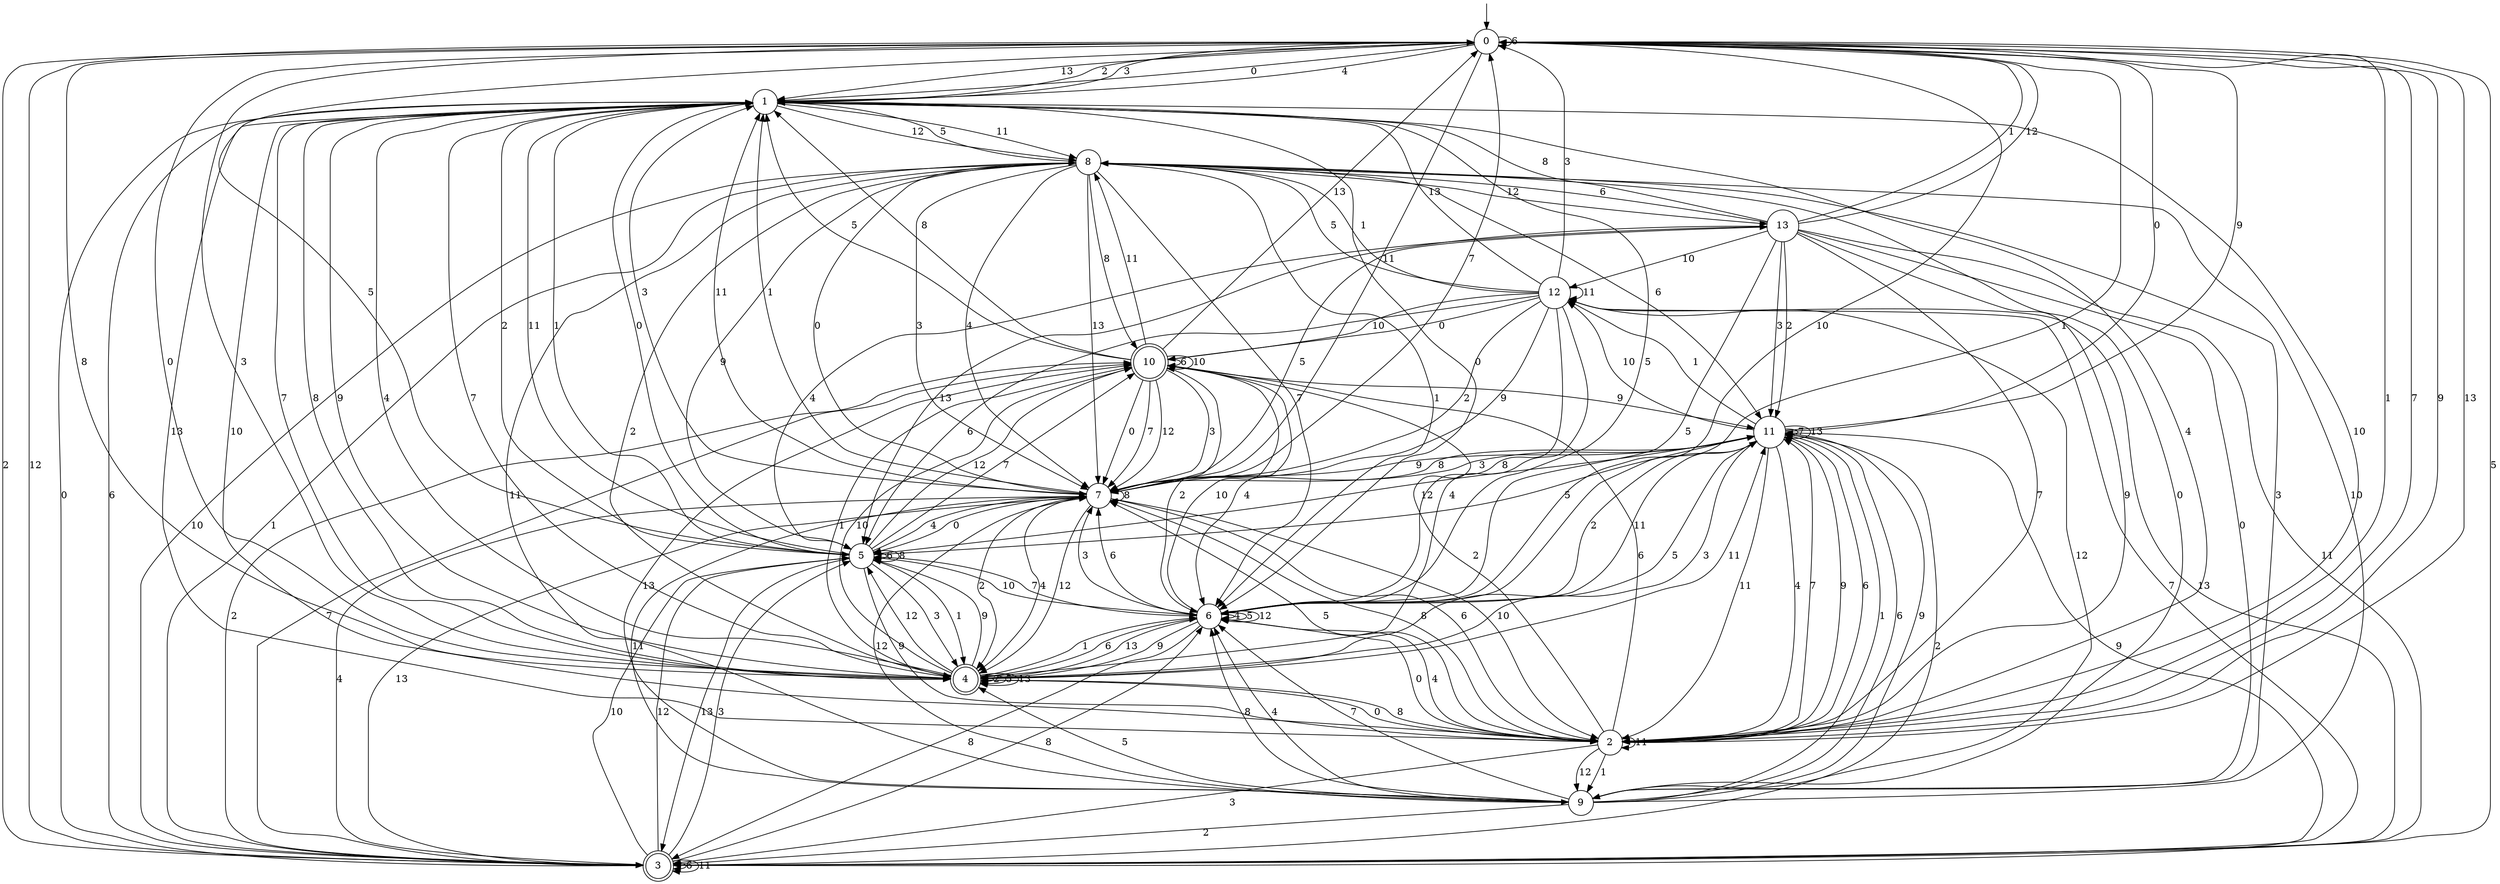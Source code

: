 digraph g {

	s0 [shape="circle" label="0"];
	s1 [shape="circle" label="1"];
	s2 [shape="circle" label="2"];
	s3 [shape="doublecircle" label="3"];
	s4 [shape="doublecircle" label="4"];
	s5 [shape="circle" label="5"];
	s6 [shape="circle" label="6"];
	s7 [shape="circle" label="7"];
	s8 [shape="circle" label="8"];
	s9 [shape="circle" label="9"];
	s10 [shape="doublecircle" label="10"];
	s11 [shape="circle" label="11"];
	s12 [shape="circle" label="12"];
	s13 [shape="circle" label="13"];
	s0 -> s1 [label="0"];
	s0 -> s2 [label="1"];
	s0 -> s3 [label="2"];
	s0 -> s4 [label="3"];
	s0 -> s1 [label="4"];
	s0 -> s5 [label="5"];
	s0 -> s0 [label="6"];
	s0 -> s2 [label="7"];
	s0 -> s4 [label="8"];
	s0 -> s2 [label="9"];
	s0 -> s6 [label="10"];
	s0 -> s7 [label="11"];
	s0 -> s3 [label="12"];
	s0 -> s1 [label="13"];
	s1 -> s6 [label="0"];
	s1 -> s5 [label="1"];
	s1 -> s0 [label="2"];
	s1 -> s0 [label="3"];
	s1 -> s2 [label="4"];
	s1 -> s6 [label="5"];
	s1 -> s3 [label="6"];
	s1 -> s4 [label="7"];
	s1 -> s4 [label="8"];
	s1 -> s4 [label="9"];
	s1 -> s2 [label="10"];
	s1 -> s8 [label="11"];
	s1 -> s8 [label="12"];
	s1 -> s2 [label="13"];
	s2 -> s4 [label="0"];
	s2 -> s9 [label="1"];
	s2 -> s10 [label="2"];
	s2 -> s3 [label="3"];
	s2 -> s6 [label="4"];
	s2 -> s7 [label="5"];
	s2 -> s10 [label="6"];
	s2 -> s11 [label="7"];
	s2 -> s7 [label="8"];
	s2 -> s11 [label="9"];
	s2 -> s1 [label="10"];
	s2 -> s2 [label="11"];
	s2 -> s9 [label="12"];
	s2 -> s0 [label="13"];
	s3 -> s1 [label="0"];
	s3 -> s8 [label="1"];
	s3 -> s10 [label="2"];
	s3 -> s5 [label="3"];
	s3 -> s7 [label="4"];
	s3 -> s0 [label="5"];
	s3 -> s3 [label="6"];
	s3 -> s10 [label="7"];
	s3 -> s6 [label="8"];
	s3 -> s11 [label="9"];
	s3 -> s5 [label="10"];
	s3 -> s3 [label="11"];
	s3 -> s5 [label="12"];
	s3 -> s12 [label="13"];
	s4 -> s0 [label="0"];
	s4 -> s6 [label="1"];
	s4 -> s4 [label="2"];
	s4 -> s11 [label="3"];
	s4 -> s1 [label="4"];
	s4 -> s4 [label="5"];
	s4 -> s6 [label="6"];
	s4 -> s1 [label="7"];
	s4 -> s2 [label="8"];
	s4 -> s5 [label="9"];
	s4 -> s10 [label="10"];
	s4 -> s11 [label="11"];
	s4 -> s5 [label="12"];
	s4 -> s4 [label="13"];
	s5 -> s1 [label="0"];
	s5 -> s4 [label="1"];
	s5 -> s1 [label="2"];
	s5 -> s4 [label="3"];
	s5 -> s7 [label="4"];
	s5 -> s11 [label="5"];
	s5 -> s5 [label="6"];
	s5 -> s10 [label="7"];
	s5 -> s5 [label="8"];
	s5 -> s2 [label="9"];
	s5 -> s6 [label="10"];
	s5 -> s1 [label="11"];
	s5 -> s10 [label="12"];
	s5 -> s3 [label="13"];
	s6 -> s2 [label="0"];
	s6 -> s0 [label="1"];
	s6 -> s11 [label="2"];
	s6 -> s7 [label="3"];
	s6 -> s6 [label="4"];
	s6 -> s6 [label="5"];
	s6 -> s7 [label="6"];
	s6 -> s5 [label="7"];
	s6 -> s3 [label="8"];
	s6 -> s4 [label="9"];
	s6 -> s10 [label="10"];
	s6 -> s11 [label="11"];
	s6 -> s6 [label="12"];
	s6 -> s4 [label="13"];
	s7 -> s5 [label="0"];
	s7 -> s1 [label="1"];
	s7 -> s4 [label="2"];
	s7 -> s1 [label="3"];
	s7 -> s4 [label="4"];
	s7 -> s13 [label="5"];
	s7 -> s2 [label="6"];
	s7 -> s0 [label="7"];
	s7 -> s7 [label="8"];
	s7 -> s11 [label="9"];
	s7 -> s2 [label="10"];
	s7 -> s1 [label="11"];
	s7 -> s4 [label="12"];
	s7 -> s3 [label="13"];
	s8 -> s7 [label="0"];
	s8 -> s6 [label="1"];
	s8 -> s4 [label="2"];
	s8 -> s7 [label="3"];
	s8 -> s7 [label="4"];
	s8 -> s1 [label="5"];
	s8 -> s11 [label="6"];
	s8 -> s6 [label="7"];
	s8 -> s10 [label="8"];
	s8 -> s5 [label="9"];
	s8 -> s3 [label="10"];
	s8 -> s9 [label="11"];
	s8 -> s13 [label="12"];
	s8 -> s7 [label="13"];
	s9 -> s8 [label="0"];
	s9 -> s11 [label="1"];
	s9 -> s3 [label="2"];
	s9 -> s8 [label="3"];
	s9 -> s6 [label="4"];
	s9 -> s4 [label="5"];
	s9 -> s11 [label="6"];
	s9 -> s6 [label="7"];
	s9 -> s6 [label="8"];
	s9 -> s11 [label="9"];
	s9 -> s8 [label="10"];
	s9 -> s7 [label="11"];
	s9 -> s7 [label="12"];
	s9 -> s10 [label="13"];
	s10 -> s7 [label="0"];
	s10 -> s4 [label="1"];
	s10 -> s6 [label="2"];
	s10 -> s7 [label="3"];
	s10 -> s6 [label="4"];
	s10 -> s1 [label="5"];
	s10 -> s10 [label="6"];
	s10 -> s7 [label="7"];
	s10 -> s1 [label="8"];
	s10 -> s11 [label="9"];
	s10 -> s10 [label="10"];
	s10 -> s8 [label="11"];
	s10 -> s7 [label="12"];
	s10 -> s0 [label="13"];
	s11 -> s0 [label="0"];
	s11 -> s12 [label="1"];
	s11 -> s3 [label="2"];
	s11 -> s7 [label="3"];
	s11 -> s2 [label="4"];
	s11 -> s4 [label="5"];
	s11 -> s2 [label="6"];
	s11 -> s11 [label="7"];
	s11 -> s7 [label="8"];
	s11 -> s0 [label="9"];
	s11 -> s12 [label="10"];
	s11 -> s2 [label="11"];
	s11 -> s5 [label="12"];
	s11 -> s11 [label="13"];
	s12 -> s10 [label="0"];
	s12 -> s8 [label="1"];
	s12 -> s7 [label="2"];
	s12 -> s0 [label="3"];
	s12 -> s4 [label="4"];
	s12 -> s8 [label="5"];
	s12 -> s5 [label="6"];
	s12 -> s3 [label="7"];
	s12 -> s6 [label="8"];
	s12 -> s7 [label="9"];
	s12 -> s10 [label="10"];
	s12 -> s12 [label="11"];
	s12 -> s9 [label="12"];
	s12 -> s1 [label="13"];
	s13 -> s9 [label="0"];
	s13 -> s0 [label="1"];
	s13 -> s11 [label="2"];
	s13 -> s11 [label="3"];
	s13 -> s5 [label="4"];
	s13 -> s6 [label="5"];
	s13 -> s8 [label="6"];
	s13 -> s2 [label="7"];
	s13 -> s1 [label="8"];
	s13 -> s2 [label="9"];
	s13 -> s12 [label="10"];
	s13 -> s3 [label="11"];
	s13 -> s0 [label="12"];
	s13 -> s5 [label="13"];

__start0 [label="" shape="none" width="0" height="0"];
__start0 -> s0;

}
